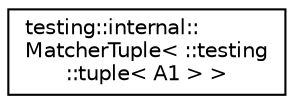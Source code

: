 digraph "Graphical Class Hierarchy"
{
  edge [fontname="Helvetica",fontsize="10",labelfontname="Helvetica",labelfontsize="10"];
  node [fontname="Helvetica",fontsize="10",shape=record];
  rankdir="LR";
  Node0 [label="testing::internal::\lMatcherTuple\< ::testing\l::tuple\< A1 \> \>",height=0.2,width=0.4,color="black", fillcolor="white", style="filled",URL="$structtesting_1_1internal_1_1MatcherTuple_3_01_1_1testing_1_1tuple_3_01A1_01_4_01_4.html"];
}
